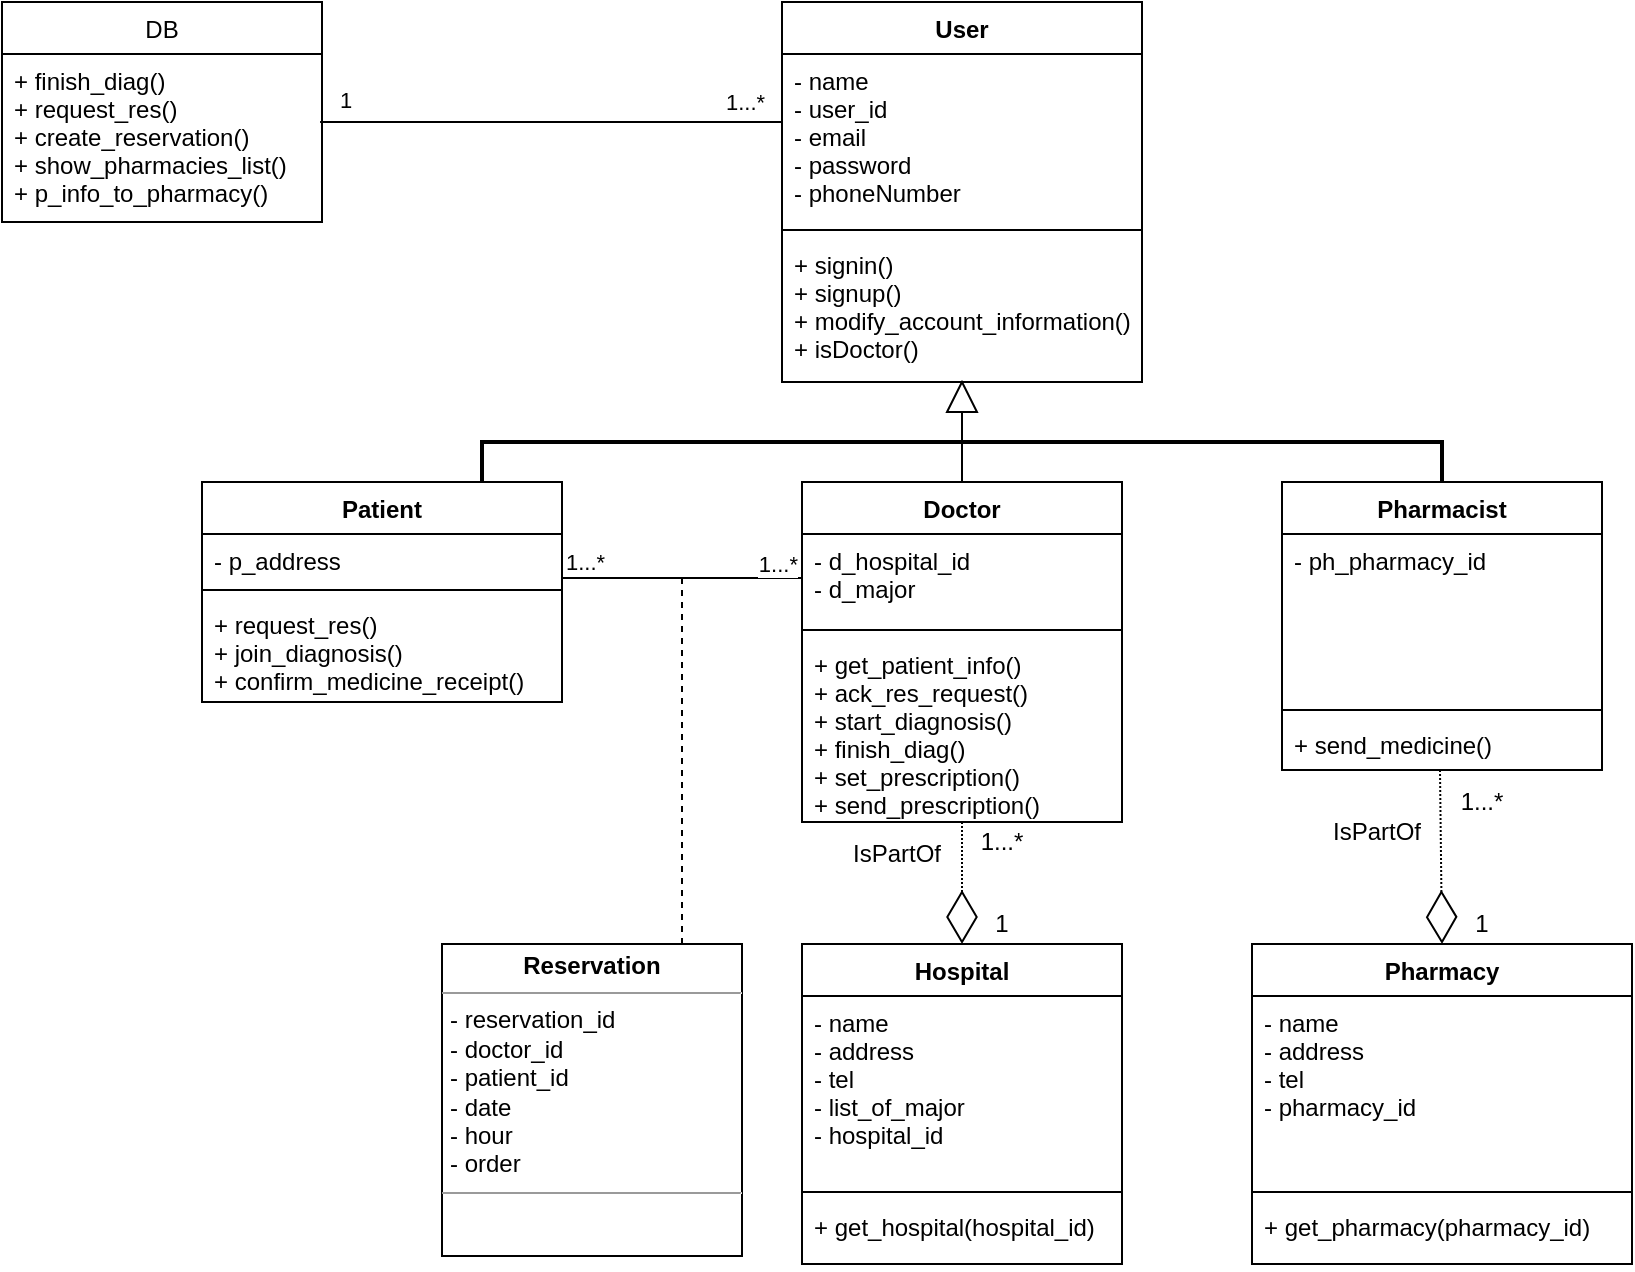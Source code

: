 <mxfile version="14.0.3" type="device"><diagram id="uM85Bw_An1JbA43cFur7" name="Page-1"><mxGraphModel dx="1422" dy="794" grid="1" gridSize="10" guides="1" tooltips="1" connect="1" arrows="1" fold="1" page="1" pageScale="1" pageWidth="827" pageHeight="1169" math="0" shadow="0"><root><mxCell id="Jkaq5DtuiDxr6OH5x30n-0"/><mxCell id="Jkaq5DtuiDxr6OH5x30n-1" parent="Jkaq5DtuiDxr6OH5x30n-0"/><mxCell id="uy2MJg9IdKLhQrH6EJC6-19" value="" style="endArrow=none;html=1;strokeWidth=1;align=center;" parent="Jkaq5DtuiDxr6OH5x30n-1" edge="1"><mxGeometry width="50" height="50" relative="1" as="geometry"><mxPoint x="760" y="280" as="sourcePoint"/><mxPoint x="760" y="238" as="targetPoint"/></mxGeometry></mxCell><mxCell id="Jkaq5DtuiDxr6OH5x30n-18" value="User" style="swimlane;fontStyle=1;align=center;verticalAlign=top;childLayout=stackLayout;horizontal=1;startSize=26;horizontalStack=0;resizeParent=1;resizeParentMax=0;resizeLast=0;collapsible=1;marginBottom=0;fillColor=#FFFFFF;" parent="Jkaq5DtuiDxr6OH5x30n-1" vertex="1"><mxGeometry x="670" y="40" width="180" height="190" as="geometry"/></mxCell><mxCell id="Jkaq5DtuiDxr6OH5x30n-19" value="- name&#10;- user_id&#10;- email&#10;- password&#10;- phoneNumber" style="text;strokeColor=none;fillColor=none;align=left;verticalAlign=top;spacingLeft=4;spacingRight=4;overflow=hidden;rotatable=0;points=[[0,0.5],[1,0.5]];portConstraint=eastwest;" parent="Jkaq5DtuiDxr6OH5x30n-18" vertex="1"><mxGeometry y="26" width="180" height="84" as="geometry"/></mxCell><mxCell id="Jkaq5DtuiDxr6OH5x30n-20" value="" style="line;strokeWidth=1;fillColor=none;align=left;verticalAlign=middle;spacingTop=-1;spacingLeft=3;spacingRight=3;rotatable=0;labelPosition=right;points=[];portConstraint=eastwest;" parent="Jkaq5DtuiDxr6OH5x30n-18" vertex="1"><mxGeometry y="110" width="180" height="8" as="geometry"/></mxCell><mxCell id="Jkaq5DtuiDxr6OH5x30n-21" value="+ signin()&#10;+ signup()&#10;+ modify_account_information()&#10;+ isDoctor()" style="text;strokeColor=none;fillColor=none;align=left;verticalAlign=top;spacingLeft=4;spacingRight=4;overflow=hidden;rotatable=0;points=[[0,0.5],[1,0.5]];portConstraint=eastwest;" parent="Jkaq5DtuiDxr6OH5x30n-18" vertex="1"><mxGeometry y="118" width="180" height="72" as="geometry"/></mxCell><mxCell id="uy2MJg9IdKLhQrH6EJC6-1" value="Patient" style="swimlane;fontStyle=1;align=center;verticalAlign=top;childLayout=stackLayout;horizontal=1;startSize=26;horizontalStack=0;resizeParent=1;resizeParentMax=0;resizeLast=0;collapsible=1;marginBottom=0;fillColor=#FFFFFF;" parent="Jkaq5DtuiDxr6OH5x30n-1" vertex="1"><mxGeometry x="380" y="280" width="180" height="110" as="geometry"/></mxCell><mxCell id="uy2MJg9IdKLhQrH6EJC6-2" value="- p_address" style="text;strokeColor=none;fillColor=none;align=left;verticalAlign=top;spacingLeft=4;spacingRight=4;overflow=hidden;rotatable=0;points=[[0,0.5],[1,0.5]];portConstraint=eastwest;" parent="uy2MJg9IdKLhQrH6EJC6-1" vertex="1"><mxGeometry y="26" width="180" height="24" as="geometry"/></mxCell><mxCell id="uy2MJg9IdKLhQrH6EJC6-3" value="" style="line;strokeWidth=1;fillColor=none;align=left;verticalAlign=middle;spacingTop=-1;spacingLeft=3;spacingRight=3;rotatable=0;labelPosition=right;points=[];portConstraint=eastwest;" parent="uy2MJg9IdKLhQrH6EJC6-1" vertex="1"><mxGeometry y="50" width="180" height="8" as="geometry"/></mxCell><mxCell id="uy2MJg9IdKLhQrH6EJC6-4" value="+ request_res()&#10;+ join_diagnosis()&#10;+ confirm_medicine_receipt()" style="text;strokeColor=none;fillColor=none;align=left;verticalAlign=top;spacingLeft=4;spacingRight=4;overflow=hidden;rotatable=0;points=[[0,0.5],[1,0.5]];portConstraint=eastwest;" parent="uy2MJg9IdKLhQrH6EJC6-1" vertex="1"><mxGeometry y="58" width="180" height="52" as="geometry"/></mxCell><mxCell id="uy2MJg9IdKLhQrH6EJC6-5" value="Doctor" style="swimlane;fontStyle=1;align=center;verticalAlign=top;childLayout=stackLayout;horizontal=1;startSize=26;horizontalStack=0;resizeParent=1;resizeParentMax=0;resizeLast=0;collapsible=1;marginBottom=0;fillColor=#FFFFFF;" parent="Jkaq5DtuiDxr6OH5x30n-1" vertex="1"><mxGeometry x="680" y="280" width="160" height="170" as="geometry"/></mxCell><mxCell id="uy2MJg9IdKLhQrH6EJC6-6" value="- d_hospital_id&#10;- d_major" style="text;strokeColor=none;fillColor=none;align=left;verticalAlign=top;spacingLeft=4;spacingRight=4;overflow=hidden;rotatable=0;points=[[0,0.5],[1,0.5]];portConstraint=eastwest;" parent="uy2MJg9IdKLhQrH6EJC6-5" vertex="1"><mxGeometry y="26" width="160" height="44" as="geometry"/></mxCell><mxCell id="uy2MJg9IdKLhQrH6EJC6-7" value="" style="line;strokeWidth=1;fillColor=none;align=left;verticalAlign=middle;spacingTop=-1;spacingLeft=3;spacingRight=3;rotatable=0;labelPosition=right;points=[];portConstraint=eastwest;" parent="uy2MJg9IdKLhQrH6EJC6-5" vertex="1"><mxGeometry y="70" width="160" height="8" as="geometry"/></mxCell><mxCell id="uy2MJg9IdKLhQrH6EJC6-8" value="+ get_patient_info()&#10;+ ack_res_request()&#10;+ start_diagnosis()&#10;+ finish_diag()&#10;+ set_prescription()&#10;+ send_prescription()" style="text;strokeColor=none;fillColor=none;align=left;verticalAlign=top;spacingLeft=4;spacingRight=4;overflow=hidden;rotatable=0;points=[[0,0.5],[1,0.5]];portConstraint=eastwest;" parent="uy2MJg9IdKLhQrH6EJC6-5" vertex="1"><mxGeometry y="78" width="160" height="92" as="geometry"/></mxCell><mxCell id="uy2MJg9IdKLhQrH6EJC6-9" value="Pharmacist" style="swimlane;fontStyle=1;align=center;verticalAlign=top;childLayout=stackLayout;horizontal=1;startSize=26;horizontalStack=0;resizeParent=1;resizeParentMax=0;resizeLast=0;collapsible=1;marginBottom=0;fillColor=#FFFFFF;" parent="Jkaq5DtuiDxr6OH5x30n-1" vertex="1"><mxGeometry x="920" y="280" width="160" height="144" as="geometry"/></mxCell><mxCell id="uy2MJg9IdKLhQrH6EJC6-10" value="- ph_pharmacy_id" style="text;strokeColor=none;fillColor=none;align=left;verticalAlign=top;spacingLeft=4;spacingRight=4;overflow=hidden;rotatable=0;points=[[0,0.5],[1,0.5]];portConstraint=eastwest;" parent="uy2MJg9IdKLhQrH6EJC6-9" vertex="1"><mxGeometry y="26" width="160" height="84" as="geometry"/></mxCell><mxCell id="uy2MJg9IdKLhQrH6EJC6-11" value="" style="line;strokeWidth=1;fillColor=none;align=left;verticalAlign=middle;spacingTop=-1;spacingLeft=3;spacingRight=3;rotatable=0;labelPosition=right;points=[];portConstraint=eastwest;" parent="uy2MJg9IdKLhQrH6EJC6-9" vertex="1"><mxGeometry y="110" width="160" height="8" as="geometry"/></mxCell><mxCell id="uy2MJg9IdKLhQrH6EJC6-12" value="+ send_medicine()" style="text;strokeColor=none;fillColor=none;align=left;verticalAlign=top;spacingLeft=4;spacingRight=4;overflow=hidden;rotatable=0;points=[[0,0.5],[1,0.5]];portConstraint=eastwest;" parent="uy2MJg9IdKLhQrH6EJC6-9" vertex="1"><mxGeometry y="118" width="160" height="26" as="geometry"/></mxCell><mxCell id="uy2MJg9IdKLhQrH6EJC6-13" value="" style="strokeWidth=2;html=1;shape=mxgraph.flowchart.annotation_1;align=left;pointerEvents=1;fillColor=#FFFFFF;direction=south;" parent="Jkaq5DtuiDxr6OH5x30n-1" vertex="1"><mxGeometry x="520" y="260" width="480" height="20" as="geometry"/></mxCell><mxCell id="uy2MJg9IdKLhQrH6EJC6-17" value="" style="endArrow=none;html=1;strokeWidth=1;align=center;entryX=-0.19;entryY=0.5;entryDx=0;entryDy=0;entryPerimeter=0;" parent="Jkaq5DtuiDxr6OH5x30n-1" source="uy2MJg9IdKLhQrH6EJC6-18" target="uy2MJg9IdKLhQrH6EJC6-13" edge="1"><mxGeometry width="50" height="50" relative="1" as="geometry"><mxPoint x="760" y="280" as="sourcePoint"/><mxPoint x="440" y="390" as="targetPoint"/></mxGeometry></mxCell><mxCell id="uy2MJg9IdKLhQrH6EJC6-18" value="" style="triangle;whiteSpace=wrap;html=1;fillColor=#FFFFFF;align=center;direction=north;" parent="Jkaq5DtuiDxr6OH5x30n-1" vertex="1"><mxGeometry x="752.5" y="230" width="15" height="15" as="geometry"/></mxCell><mxCell id="6o0HVvVLqy_7cHGBP1hD-0" value="Hospital" style="swimlane;fontStyle=1;align=center;verticalAlign=top;childLayout=stackLayout;horizontal=1;startSize=26;horizontalStack=0;resizeParent=1;resizeParentMax=0;resizeLast=0;collapsible=1;marginBottom=0;fillColor=#FFFFFF;" parent="Jkaq5DtuiDxr6OH5x30n-1" vertex="1"><mxGeometry x="680" y="511" width="160" height="160" as="geometry"/></mxCell><mxCell id="6o0HVvVLqy_7cHGBP1hD-1" value="- name&#10;- address&#10;- tel&#10;- list_of_major&#10;- hospital_id" style="text;strokeColor=none;fillColor=none;align=left;verticalAlign=top;spacingLeft=4;spacingRight=4;overflow=hidden;rotatable=0;points=[[0,0.5],[1,0.5]];portConstraint=eastwest;" parent="6o0HVvVLqy_7cHGBP1hD-0" vertex="1"><mxGeometry y="26" width="160" height="94" as="geometry"/></mxCell><mxCell id="6o0HVvVLqy_7cHGBP1hD-2" value="" style="line;strokeWidth=1;fillColor=none;align=left;verticalAlign=middle;spacingTop=-1;spacingLeft=3;spacingRight=3;rotatable=0;labelPosition=right;points=[];portConstraint=eastwest;" parent="6o0HVvVLqy_7cHGBP1hD-0" vertex="1"><mxGeometry y="120" width="160" height="8" as="geometry"/></mxCell><mxCell id="6o0HVvVLqy_7cHGBP1hD-3" value="+ get_hospital(hospital_id)" style="text;strokeColor=none;fillColor=none;align=left;verticalAlign=top;spacingLeft=4;spacingRight=4;overflow=hidden;rotatable=0;points=[[0,0.5],[1,0.5]];portConstraint=eastwest;" parent="6o0HVvVLqy_7cHGBP1hD-0" vertex="1"><mxGeometry y="128" width="160" height="32" as="geometry"/></mxCell><mxCell id="peCtBj5gB77idg3ID3w7-0" value="" style="endArrow=diamondThin;endFill=0;endSize=24;html=1;dashed=1;dashPattern=1 1;strokeWidth=1;align=center;entryX=0.5;entryY=0;entryDx=0;entryDy=0;" parent="Jkaq5DtuiDxr6OH5x30n-1" target="6o0HVvVLqy_7cHGBP1hD-0" edge="1"><mxGeometry width="160" relative="1" as="geometry"><mxPoint x="760" y="450" as="sourcePoint"/><mxPoint x="759.5" y="514" as="targetPoint"/></mxGeometry></mxCell><mxCell id="FW-1KjwSyInUMXOldWQT-0" value="IsPartOf" style="text;html=1;strokeColor=none;fillColor=none;align=center;verticalAlign=middle;whiteSpace=wrap;rounded=0;" parent="Jkaq5DtuiDxr6OH5x30n-1" vertex="1"><mxGeometry x="700" y="456" width="55" height="20" as="geometry"/></mxCell><mxCell id="deek62z54I-4lrzXOjPx-0" value="1" style="text;html=1;strokeColor=none;fillColor=none;align=center;verticalAlign=middle;whiteSpace=wrap;rounded=0;" parent="Jkaq5DtuiDxr6OH5x30n-1" vertex="1"><mxGeometry x="760" y="491" width="40" height="20" as="geometry"/></mxCell><mxCell id="deek62z54I-4lrzXOjPx-1" value="1...*" style="text;html=1;strokeColor=none;fillColor=none;align=center;verticalAlign=middle;whiteSpace=wrap;rounded=0;" parent="Jkaq5DtuiDxr6OH5x30n-1" vertex="1"><mxGeometry x="760" y="450" width="40" height="20" as="geometry"/></mxCell><mxCell id="92idyoIb5_ppi0U7eJ3J-0" value="Pharmacy" style="swimlane;fontStyle=1;align=center;verticalAlign=top;childLayout=stackLayout;horizontal=1;startSize=26;horizontalStack=0;resizeParent=1;resizeParentMax=0;resizeLast=0;collapsible=1;marginBottom=0;fillColor=#FFFFFF;" parent="Jkaq5DtuiDxr6OH5x30n-1" vertex="1"><mxGeometry x="905" y="511" width="190" height="160" as="geometry"/></mxCell><mxCell id="92idyoIb5_ppi0U7eJ3J-1" value="- name&#10;- address&#10;- tel&#10;- pharmacy_id" style="text;strokeColor=none;fillColor=none;align=left;verticalAlign=top;spacingLeft=4;spacingRight=4;overflow=hidden;rotatable=0;points=[[0,0.5],[1,0.5]];portConstraint=eastwest;" parent="92idyoIb5_ppi0U7eJ3J-0" vertex="1"><mxGeometry y="26" width="190" height="94" as="geometry"/></mxCell><mxCell id="92idyoIb5_ppi0U7eJ3J-2" value="" style="line;strokeWidth=1;fillColor=none;align=left;verticalAlign=middle;spacingTop=-1;spacingLeft=3;spacingRight=3;rotatable=0;labelPosition=right;points=[];portConstraint=eastwest;" parent="92idyoIb5_ppi0U7eJ3J-0" vertex="1"><mxGeometry y="120" width="190" height="8" as="geometry"/></mxCell><mxCell id="92idyoIb5_ppi0U7eJ3J-3" value="+ get_pharmacy(pharmacy_id)" style="text;strokeColor=none;fillColor=none;align=left;verticalAlign=top;spacingLeft=4;spacingRight=4;overflow=hidden;rotatable=0;points=[[0,0.5],[1,0.5]];portConstraint=eastwest;" parent="92idyoIb5_ppi0U7eJ3J-0" vertex="1"><mxGeometry y="128" width="190" height="32" as="geometry"/></mxCell><mxCell id="92idyoIb5_ppi0U7eJ3J-4" value="IsPartOf" style="text;html=1;strokeColor=none;fillColor=none;align=center;verticalAlign=middle;whiteSpace=wrap;rounded=0;" parent="Jkaq5DtuiDxr6OH5x30n-1" vertex="1"><mxGeometry x="940" y="445" width="55" height="20" as="geometry"/></mxCell><mxCell id="92idyoIb5_ppi0U7eJ3J-5" value="1" style="text;html=1;strokeColor=none;fillColor=none;align=center;verticalAlign=middle;whiteSpace=wrap;rounded=0;" parent="Jkaq5DtuiDxr6OH5x30n-1" vertex="1"><mxGeometry x="1000" y="491" width="40" height="20" as="geometry"/></mxCell><mxCell id="92idyoIb5_ppi0U7eJ3J-6" value="" style="endArrow=diamondThin;endFill=0;endSize=24;html=1;dashed=1;dashPattern=1 1;strokeWidth=1;align=center;entryX=0.5;entryY=0;entryDx=0;entryDy=0;" parent="Jkaq5DtuiDxr6OH5x30n-1" target="92idyoIb5_ppi0U7eJ3J-0" edge="1"><mxGeometry width="160" relative="1" as="geometry"><mxPoint x="999" y="424" as="sourcePoint"/><mxPoint x="999.5" y="505" as="targetPoint"/></mxGeometry></mxCell><mxCell id="92idyoIb5_ppi0U7eJ3J-7" value="1...*" style="text;html=1;strokeColor=none;fillColor=none;align=center;verticalAlign=middle;whiteSpace=wrap;rounded=0;" parent="Jkaq5DtuiDxr6OH5x30n-1" vertex="1"><mxGeometry x="1000" y="430" width="40" height="20" as="geometry"/></mxCell><mxCell id="j9ejutLvASn3rKPO4dXQ-0" value="" style="endArrow=none;html=1;edgeStyle=orthogonalEdgeStyle;strokeWidth=1;align=center;verticalAlign=bottom;entryX=0;entryY=0.5;entryDx=0;entryDy=0;" parent="Jkaq5DtuiDxr6OH5x30n-1" source="uy2MJg9IdKLhQrH6EJC6-2" target="uy2MJg9IdKLhQrH6EJC6-6" edge="1"><mxGeometry relative="1" as="geometry"><mxPoint x="600" y="328" as="sourcePoint"/><mxPoint x="670" y="323" as="targetPoint"/><Array as="points"><mxPoint x="590" y="328"/><mxPoint x="590" y="328"/></Array></mxGeometry></mxCell><mxCell id="j9ejutLvASn3rKPO4dXQ-1" value="1...*" style="edgeLabel;resizable=0;html=1;align=left;verticalAlign=middle;" parent="j9ejutLvASn3rKPO4dXQ-0" connectable="0" vertex="1"><mxGeometry x="-1" relative="1" as="geometry"><mxPoint y="-8" as="offset"/></mxGeometry></mxCell><mxCell id="j9ejutLvASn3rKPO4dXQ-2" value="1...*" style="edgeLabel;resizable=0;html=1;align=right;verticalAlign=bottom;" parent="j9ejutLvASn3rKPO4dXQ-0" connectable="0" vertex="1"><mxGeometry x="1" relative="1" as="geometry"><mxPoint x="-2" y="1" as="offset"/></mxGeometry></mxCell><mxCell id="j9ejutLvASn3rKPO4dXQ-13" value="&lt;p style=&quot;margin: 0px ; margin-top: 4px ; text-align: center&quot;&gt;&lt;b&gt;Reservation&lt;/b&gt;&lt;/p&gt;&lt;hr size=&quot;1&quot;&gt;&lt;p style=&quot;margin: 0px ; margin-left: 4px&quot;&gt;- reservation_id&lt;/p&gt;&lt;p style=&quot;margin: 0px ; margin-left: 4px&quot;&gt;- doctor_id&lt;/p&gt;&lt;p style=&quot;margin: 0px ; margin-left: 4px&quot;&gt;- patient_id&lt;/p&gt;&lt;p style=&quot;margin: 0px ; margin-left: 4px&quot;&gt;- date&lt;/p&gt;&lt;p style=&quot;margin: 0px ; margin-left: 4px&quot;&gt;- hour&lt;/p&gt;&lt;p style=&quot;margin: 0px ; margin-left: 4px&quot;&gt;- order&lt;/p&gt;&lt;hr size=&quot;1&quot;&gt;&lt;p style=&quot;margin: 0px ; margin-left: 4px&quot;&gt;&lt;br&gt;&lt;/p&gt;" style="verticalAlign=top;align=left;overflow=fill;fontSize=12;fontFamily=Helvetica;html=1;fillColor=#FFFFFF;" parent="Jkaq5DtuiDxr6OH5x30n-1" vertex="1"><mxGeometry x="500" y="511" width="150" height="156" as="geometry"/></mxCell><mxCell id="_Pr5QPJXebuALkzjtEWq-2" value="" style="endArrow=none;dashed=1;html=1;strokeWidth=1;align=center;" parent="Jkaq5DtuiDxr6OH5x30n-1" edge="1"><mxGeometry width="50" height="50" relative="1" as="geometry"><mxPoint x="620" y="511" as="sourcePoint"/><mxPoint x="620" y="325" as="targetPoint"/></mxGeometry></mxCell><mxCell id="dYkRv9WFx7XkUiVG-Q4G-0" value="DB" style="swimlane;fontStyle=0;childLayout=stackLayout;horizontal=1;startSize=26;fillColor=none;horizontalStack=0;resizeParent=1;resizeParentMax=0;resizeLast=0;collapsible=1;marginBottom=0;align=center;" parent="Jkaq5DtuiDxr6OH5x30n-1" vertex="1"><mxGeometry x="280" y="40" width="160" height="110" as="geometry"/></mxCell><mxCell id="dYkRv9WFx7XkUiVG-Q4G-3" value="+ finish_diag()&#10;+ request_res()&#10;+ create_reservation()&#10;+ show_pharmacies_list()&#10;+ p_info_to_pharmacy()" style="text;strokeColor=none;fillColor=none;align=left;verticalAlign=top;spacingLeft=4;spacingRight=4;overflow=hidden;rotatable=0;points=[[0,0.5],[1,0.5]];portConstraint=eastwest;" parent="dYkRv9WFx7XkUiVG-Q4G-0" vertex="1"><mxGeometry y="26" width="160" height="84" as="geometry"/></mxCell><mxCell id="K6Or_Bh5xID4_PXDQwhE-1" value="" style="endArrow=none;html=1;strokeWidth=1;align=center;exitX=0.994;exitY=0.405;exitDx=0;exitDy=0;exitPerimeter=0;" parent="Jkaq5DtuiDxr6OH5x30n-1" source="dYkRv9WFx7XkUiVG-Q4G-3" edge="1"><mxGeometry width="50" height="50" relative="1" as="geometry"><mxPoint x="620" y="400" as="sourcePoint"/><mxPoint x="670" y="100" as="targetPoint"/></mxGeometry></mxCell><mxCell id="K6Or_Bh5xID4_PXDQwhE-3" value="1" style="edgeLabel;resizable=0;html=1;align=left;verticalAlign=middle;" parent="Jkaq5DtuiDxr6OH5x30n-1" connectable="0" vertex="1"><mxGeometry x="570" y="330" as="geometry"><mxPoint x="-123" y="-241" as="offset"/></mxGeometry></mxCell><mxCell id="K6Or_Bh5xID4_PXDQwhE-4" value="1...*" style="edgeLabel;resizable=0;html=1;align=left;verticalAlign=middle;" parent="Jkaq5DtuiDxr6OH5x30n-1" connectable="0" vertex="1"><mxGeometry x="640" y="90" as="geometry"/></mxCell></root></mxGraphModel></diagram></mxfile>